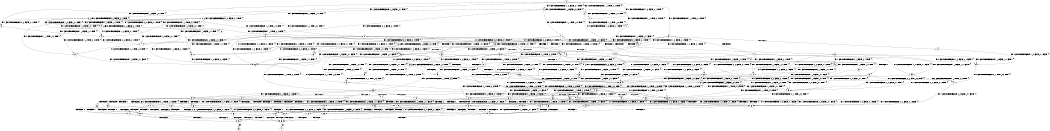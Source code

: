 digraph BCG {
size = "7, 10.5";
center = TRUE;
node [shape = circle];
0 [peripheries = 2];
0 -> 1 [label = "EX !0 !ATOMIC_EXCH_BRANCH (1, +0, FALSE, +0, 1, TRUE) !{}"];
0 -> 2 [label = "EX !2 !ATOMIC_EXCH_BRANCH (1, +1, TRUE, +0, 2, TRUE) !{}"];
0 -> 3 [label = "EX !1 !ATOMIC_EXCH_BRANCH (2, +0, FALSE, +0, 1, TRUE) !{}"];
0 -> 4 [label = "EX !0 !ATOMIC_EXCH_BRANCH (1, +0, FALSE, +0, 1, TRUE) !{}"];
0 -> 5 [label = "EX !2 !ATOMIC_EXCH_BRANCH (1, +1, TRUE, +0, 2, TRUE) !{}"];
0 -> 6 [label = "EX !1 !ATOMIC_EXCH_BRANCH (2, +0, FALSE, +0, 1, TRUE) !{}"];
1 -> 7 [label = "EX !2 !ATOMIC_EXCH_BRANCH (1, +1, TRUE, +0, 2, TRUE) !{}"];
2 -> 8 [label = "EX !0 !ATOMIC_EXCH_BRANCH (1, +0, FALSE, +0, 1, FALSE) !{}"];
3 -> 9 [label = "EX !0 !ATOMIC_EXCH_BRANCH (1, +0, FALSE, +0, 1, TRUE) !{}"];
4 -> 1 [label = "EX !0 !ATOMIC_EXCH_BRANCH (1, +0, FALSE, +0, 1, TRUE) !{}"];
4 -> 7 [label = "EX !2 !ATOMIC_EXCH_BRANCH (1, +1, TRUE, +0, 2, TRUE) !{}"];
4 -> 10 [label = "EX !1 !ATOMIC_EXCH_BRANCH (2, +0, FALSE, +0, 1, TRUE) !{}"];
4 -> 4 [label = "EX !0 !ATOMIC_EXCH_BRANCH (1, +0, FALSE, +0, 1, TRUE) !{}"];
4 -> 11 [label = "EX !2 !ATOMIC_EXCH_BRANCH (1, +1, TRUE, +0, 2, TRUE) !{}"];
4 -> 12 [label = "EX !1 !ATOMIC_EXCH_BRANCH (2, +0, FALSE, +0, 1, TRUE) !{}"];
5 -> 8 [label = "EX !0 !ATOMIC_EXCH_BRANCH (1, +0, FALSE, +0, 1, FALSE) !{}"];
5 -> 13 [label = "EX !1 !ATOMIC_EXCH_BRANCH (2, +0, FALSE, +0, 1, TRUE) !{}"];
5 -> 14 [label = "TERMINATE !2"];
5 -> 15 [label = "EX !0 !ATOMIC_EXCH_BRANCH (1, +0, FALSE, +0, 1, FALSE) !{}"];
5 -> 16 [label = "EX !1 !ATOMIC_EXCH_BRANCH (2, +0, FALSE, +0, 1, TRUE) !{}"];
5 -> 17 [label = "TERMINATE !2"];
6 -> 3 [label = "EX !1 !ATOMIC_EXCH_BRANCH (2, +0, FALSE, +0, 1, TRUE) !{}"];
6 -> 9 [label = "EX !0 !ATOMIC_EXCH_BRANCH (1, +0, FALSE, +0, 1, TRUE) !{}"];
6 -> 18 [label = "EX !2 !ATOMIC_EXCH_BRANCH (1, +1, TRUE, +0, 2, TRUE) !{}"];
6 -> 6 [label = "EX !1 !ATOMIC_EXCH_BRANCH (2, +0, FALSE, +0, 1, TRUE) !{}"];
6 -> 19 [label = "EX !0 !ATOMIC_EXCH_BRANCH (1, +0, FALSE, +0, 1, TRUE) !{}"];
6 -> 20 [label = "EX !2 !ATOMIC_EXCH_BRANCH (1, +1, TRUE, +0, 2, TRUE) !{}"];
7 -> 8 [label = "EX !0 !ATOMIC_EXCH_BRANCH (1, +0, FALSE, +0, 1, FALSE) !{}"];
8 -> 21 [label = "EX !0 !ATOMIC_EXCH_BRANCH (2, +1, TRUE, +0, 3, TRUE) !{}"];
9 -> 10 [label = "EX !1 !ATOMIC_EXCH_BRANCH (2, +0, FALSE, +0, 1, TRUE) !{}"];
10 -> 22 [label = "EX !2 !ATOMIC_EXCH_BRANCH (1, +1, TRUE, +0, 2, TRUE) !{}"];
11 -> 8 [label = "EX !0 !ATOMIC_EXCH_BRANCH (1, +0, FALSE, +0, 1, FALSE) !{}"];
11 -> 23 [label = "EX !1 !ATOMIC_EXCH_BRANCH (2, +0, FALSE, +0, 1, TRUE) !{}"];
11 -> 24 [label = "TERMINATE !2"];
11 -> 15 [label = "EX !0 !ATOMIC_EXCH_BRANCH (1, +0, FALSE, +0, 1, FALSE) !{}"];
11 -> 25 [label = "EX !1 !ATOMIC_EXCH_BRANCH (2, +0, FALSE, +0, 1, TRUE) !{}"];
11 -> 26 [label = "TERMINATE !2"];
12 -> 9 [label = "EX !0 !ATOMIC_EXCH_BRANCH (1, +0, FALSE, +0, 1, TRUE) !{}"];
12 -> 10 [label = "EX !1 !ATOMIC_EXCH_BRANCH (2, +0, FALSE, +0, 1, TRUE) !{}"];
12 -> 22 [label = "EX !2 !ATOMIC_EXCH_BRANCH (1, +1, TRUE, +0, 2, TRUE) !{}"];
12 -> 19 [label = "EX !0 !ATOMIC_EXCH_BRANCH (1, +0, FALSE, +0, 1, TRUE) !{}"];
12 -> 12 [label = "EX !1 !ATOMIC_EXCH_BRANCH (2, +0, FALSE, +0, 1, TRUE) !{}"];
12 -> 27 [label = "EX !2 !ATOMIC_EXCH_BRANCH (1, +1, TRUE, +0, 2, TRUE) !{}"];
13 -> 28 [label = "EX !0 !ATOMIC_EXCH_BRANCH (1, +0, FALSE, +0, 1, FALSE) !{}"];
14 -> 29 [label = "EX !0 !ATOMIC_EXCH_BRANCH (1, +0, FALSE, +0, 1, FALSE) !{}"];
15 -> 21 [label = "EX !0 !ATOMIC_EXCH_BRANCH (2, +1, TRUE, +0, 3, TRUE) !{}"];
15 -> 30 [label = "EX !1 !ATOMIC_EXCH_BRANCH (2, +0, FALSE, +0, 1, TRUE) !{}"];
15 -> 31 [label = "TERMINATE !2"];
15 -> 32 [label = "EX !0 !ATOMIC_EXCH_BRANCH (2, +1, TRUE, +0, 3, TRUE) !{}"];
15 -> 33 [label = "EX !1 !ATOMIC_EXCH_BRANCH (2, +0, FALSE, +0, 1, TRUE) !{}"];
15 -> 34 [label = "TERMINATE !2"];
16 -> 13 [label = "EX !1 !ATOMIC_EXCH_BRANCH (2, +0, FALSE, +0, 1, TRUE) !{}"];
16 -> 28 [label = "EX !0 !ATOMIC_EXCH_BRANCH (1, +0, FALSE, +0, 1, FALSE) !{}"];
16 -> 35 [label = "TERMINATE !2"];
16 -> 16 [label = "EX !1 !ATOMIC_EXCH_BRANCH (2, +0, FALSE, +0, 1, TRUE) !{}"];
16 -> 36 [label = "EX !0 !ATOMIC_EXCH_BRANCH (1, +0, FALSE, +0, 1, FALSE) !{}"];
16 -> 37 [label = "TERMINATE !2"];
17 -> 29 [label = "EX !0 !ATOMIC_EXCH_BRANCH (1, +0, FALSE, +0, 1, FALSE) !{}"];
17 -> 38 [label = "EX !1 !ATOMIC_EXCH_BRANCH (2, +0, FALSE, +0, 1, TRUE) !{}"];
17 -> 39 [label = "EX !0 !ATOMIC_EXCH_BRANCH (1, +0, FALSE, +0, 1, FALSE) !{}"];
17 -> 40 [label = "EX !1 !ATOMIC_EXCH_BRANCH (2, +0, FALSE, +0, 1, TRUE) !{}"];
18 -> 13 [label = "EX !1 !ATOMIC_EXCH_BRANCH (2, +0, FALSE, +0, 1, TRUE) !{}"];
19 -> 9 [label = "EX !0 !ATOMIC_EXCH_BRANCH (1, +0, FALSE, +0, 1, TRUE) !{}"];
19 -> 10 [label = "EX !1 !ATOMIC_EXCH_BRANCH (2, +0, FALSE, +0, 1, TRUE) !{}"];
19 -> 22 [label = "EX !2 !ATOMIC_EXCH_BRANCH (1, +1, TRUE, +0, 2, TRUE) !{}"];
19 -> 19 [label = "EX !0 !ATOMIC_EXCH_BRANCH (1, +0, FALSE, +0, 1, TRUE) !{}"];
19 -> 12 [label = "EX !1 !ATOMIC_EXCH_BRANCH (2, +0, FALSE, +0, 1, TRUE) !{}"];
19 -> 27 [label = "EX !2 !ATOMIC_EXCH_BRANCH (1, +1, TRUE, +0, 2, TRUE) !{}"];
20 -> 13 [label = "EX !1 !ATOMIC_EXCH_BRANCH (2, +0, FALSE, +0, 1, TRUE) !{}"];
20 -> 28 [label = "EX !0 !ATOMIC_EXCH_BRANCH (1, +0, FALSE, +0, 1, FALSE) !{}"];
20 -> 35 [label = "TERMINATE !2"];
20 -> 16 [label = "EX !1 !ATOMIC_EXCH_BRANCH (2, +0, FALSE, +0, 1, TRUE) !{}"];
20 -> 36 [label = "EX !0 !ATOMIC_EXCH_BRANCH (1, +0, FALSE, +0, 1, FALSE) !{}"];
20 -> 37 [label = "TERMINATE !2"];
21 -> 41 [label = "EX !1 !ATOMIC_EXCH_BRANCH (2, +0, FALSE, +0, 1, FALSE) !{}"];
22 -> 28 [label = "EX !0 !ATOMIC_EXCH_BRANCH (1, +0, FALSE, +0, 1, FALSE) !{}"];
23 -> 28 [label = "EX !0 !ATOMIC_EXCH_BRANCH (1, +0, FALSE, +0, 1, FALSE) !{}"];
24 -> 42 [label = "EX !1 !ATOMIC_EXCH_BRANCH (2, +0, FALSE, +0, 1, TRUE) !{}"];
25 -> 28 [label = "EX !0 !ATOMIC_EXCH_BRANCH (1, +0, FALSE, +0, 1, FALSE) !{}"];
25 -> 23 [label = "EX !1 !ATOMIC_EXCH_BRANCH (2, +0, FALSE, +0, 1, TRUE) !{}"];
25 -> 43 [label = "TERMINATE !2"];
25 -> 36 [label = "EX !0 !ATOMIC_EXCH_BRANCH (1, +0, FALSE, +0, 1, FALSE) !{}"];
25 -> 25 [label = "EX !1 !ATOMIC_EXCH_BRANCH (2, +0, FALSE, +0, 1, TRUE) !{}"];
25 -> 44 [label = "TERMINATE !2"];
26 -> 42 [label = "EX !1 !ATOMIC_EXCH_BRANCH (2, +0, FALSE, +0, 1, TRUE) !{}"];
26 -> 29 [label = "EX !0 !ATOMIC_EXCH_BRANCH (1, +0, FALSE, +0, 1, FALSE) !{}"];
26 -> 45 [label = "EX !1 !ATOMIC_EXCH_BRANCH (2, +0, FALSE, +0, 1, TRUE) !{}"];
26 -> 39 [label = "EX !0 !ATOMIC_EXCH_BRANCH (1, +0, FALSE, +0, 1, FALSE) !{}"];
27 -> 28 [label = "EX !0 !ATOMIC_EXCH_BRANCH (1, +0, FALSE, +0, 1, FALSE) !{}"];
27 -> 23 [label = "EX !1 !ATOMIC_EXCH_BRANCH (2, +0, FALSE, +0, 1, TRUE) !{}"];
27 -> 43 [label = "TERMINATE !2"];
27 -> 36 [label = "EX !0 !ATOMIC_EXCH_BRANCH (1, +0, FALSE, +0, 1, FALSE) !{}"];
27 -> 25 [label = "EX !1 !ATOMIC_EXCH_BRANCH (2, +0, FALSE, +0, 1, TRUE) !{}"];
27 -> 44 [label = "TERMINATE !2"];
28 -> 46 [label = "EX !0 !ATOMIC_EXCH_BRANCH (2, +1, TRUE, +0, 3, TRUE) !{}"];
29 -> 47 [label = "EX !0 !ATOMIC_EXCH_BRANCH (2, +1, TRUE, +0, 3, TRUE) !{}"];
30 -> 46 [label = "EX !0 !ATOMIC_EXCH_BRANCH (2, +1, TRUE, +0, 3, TRUE) !{}"];
31 -> 48 [label = "EX !1 !ATOMIC_EXCH_BRANCH (2, +0, FALSE, +0, 1, TRUE) !{}"];
32 -> 41 [label = "EX !1 !ATOMIC_EXCH_BRANCH (2, +0, FALSE, +0, 1, FALSE) !{}"];
32 -> 49 [label = "TERMINATE !0"];
32 -> 50 [label = "TERMINATE !2"];
32 -> 51 [label = "EX !1 !ATOMIC_EXCH_BRANCH (2, +0, FALSE, +0, 1, FALSE) !{}"];
32 -> 52 [label = "TERMINATE !0"];
32 -> 53 [label = "TERMINATE !2"];
33 -> 46 [label = "EX !0 !ATOMIC_EXCH_BRANCH (2, +1, TRUE, +0, 3, TRUE) !{}"];
33 -> 30 [label = "EX !1 !ATOMIC_EXCH_BRANCH (2, +0, FALSE, +0, 1, TRUE) !{}"];
33 -> 54 [label = "TERMINATE !2"];
33 -> 55 [label = "EX !0 !ATOMIC_EXCH_BRANCH (2, +1, TRUE, +0, 3, TRUE) !{}"];
33 -> 33 [label = "EX !1 !ATOMIC_EXCH_BRANCH (2, +0, FALSE, +0, 1, TRUE) !{}"];
33 -> 56 [label = "TERMINATE !2"];
34 -> 48 [label = "EX !1 !ATOMIC_EXCH_BRANCH (2, +0, FALSE, +0, 1, TRUE) !{}"];
34 -> 47 [label = "EX !0 !ATOMIC_EXCH_BRANCH (2, +1, TRUE, +0, 3, TRUE) !{}"];
34 -> 57 [label = "EX !1 !ATOMIC_EXCH_BRANCH (2, +0, FALSE, +0, 1, TRUE) !{}"];
34 -> 58 [label = "EX !0 !ATOMIC_EXCH_BRANCH (2, +1, TRUE, +0, 3, TRUE) !{}"];
35 -> 59 [label = "EX !0 !ATOMIC_EXCH_BRANCH (1, +0, FALSE, +0, 1, FALSE) !{}"];
36 -> 46 [label = "EX !0 !ATOMIC_EXCH_BRANCH (2, +1, TRUE, +0, 3, TRUE) !{}"];
36 -> 30 [label = "EX !1 !ATOMIC_EXCH_BRANCH (2, +0, FALSE, +0, 1, TRUE) !{}"];
36 -> 54 [label = "TERMINATE !2"];
36 -> 55 [label = "EX !0 !ATOMIC_EXCH_BRANCH (2, +1, TRUE, +0, 3, TRUE) !{}"];
36 -> 33 [label = "EX !1 !ATOMIC_EXCH_BRANCH (2, +0, FALSE, +0, 1, TRUE) !{}"];
36 -> 56 [label = "TERMINATE !2"];
37 -> 59 [label = "EX !0 !ATOMIC_EXCH_BRANCH (1, +0, FALSE, +0, 1, FALSE) !{}"];
37 -> 38 [label = "EX !1 !ATOMIC_EXCH_BRANCH (2, +0, FALSE, +0, 1, TRUE) !{}"];
37 -> 60 [label = "EX !0 !ATOMIC_EXCH_BRANCH (1, +0, FALSE, +0, 1, FALSE) !{}"];
37 -> 40 [label = "EX !1 !ATOMIC_EXCH_BRANCH (2, +0, FALSE, +0, 1, TRUE) !{}"];
38 -> 59 [label = "EX !0 !ATOMIC_EXCH_BRANCH (1, +0, FALSE, +0, 1, FALSE) !{}"];
39 -> 47 [label = "EX !0 !ATOMIC_EXCH_BRANCH (2, +1, TRUE, +0, 3, TRUE) !{}"];
39 -> 48 [label = "EX !1 !ATOMIC_EXCH_BRANCH (2, +0, FALSE, +0, 1, TRUE) !{}"];
39 -> 58 [label = "EX !0 !ATOMIC_EXCH_BRANCH (2, +1, TRUE, +0, 3, TRUE) !{}"];
39 -> 57 [label = "EX !1 !ATOMIC_EXCH_BRANCH (2, +0, FALSE, +0, 1, TRUE) !{}"];
40 -> 38 [label = "EX !1 !ATOMIC_EXCH_BRANCH (2, +0, FALSE, +0, 1, TRUE) !{}"];
40 -> 59 [label = "EX !0 !ATOMIC_EXCH_BRANCH (1, +0, FALSE, +0, 1, FALSE) !{}"];
40 -> 40 [label = "EX !1 !ATOMIC_EXCH_BRANCH (2, +0, FALSE, +0, 1, TRUE) !{}"];
40 -> 60 [label = "EX !0 !ATOMIC_EXCH_BRANCH (1, +0, FALSE, +0, 1, FALSE) !{}"];
41 -> 61 [label = "TERMINATE !0"];
42 -> 59 [label = "EX !0 !ATOMIC_EXCH_BRANCH (1, +0, FALSE, +0, 1, FALSE) !{}"];
43 -> 59 [label = "EX !0 !ATOMIC_EXCH_BRANCH (1, +0, FALSE, +0, 1, FALSE) !{}"];
44 -> 59 [label = "EX !0 !ATOMIC_EXCH_BRANCH (1, +0, FALSE, +0, 1, FALSE) !{}"];
44 -> 42 [label = "EX !1 !ATOMIC_EXCH_BRANCH (2, +0, FALSE, +0, 1, TRUE) !{}"];
44 -> 60 [label = "EX !0 !ATOMIC_EXCH_BRANCH (1, +0, FALSE, +0, 1, FALSE) !{}"];
44 -> 45 [label = "EX !1 !ATOMIC_EXCH_BRANCH (2, +0, FALSE, +0, 1, TRUE) !{}"];
45 -> 59 [label = "EX !0 !ATOMIC_EXCH_BRANCH (1, +0, FALSE, +0, 1, FALSE) !{}"];
45 -> 42 [label = "EX !1 !ATOMIC_EXCH_BRANCH (2, +0, FALSE, +0, 1, TRUE) !{}"];
45 -> 60 [label = "EX !0 !ATOMIC_EXCH_BRANCH (1, +0, FALSE, +0, 1, FALSE) !{}"];
45 -> 45 [label = "EX !1 !ATOMIC_EXCH_BRANCH (2, +0, FALSE, +0, 1, TRUE) !{}"];
46 -> 41 [label = "EX !1 !ATOMIC_EXCH_BRANCH (2, +0, FALSE, +0, 1, FALSE) !{}"];
47 -> 62 [label = "EX !1 !ATOMIC_EXCH_BRANCH (2, +0, FALSE, +0, 1, FALSE) !{}"];
48 -> 63 [label = "EX !0 !ATOMIC_EXCH_BRANCH (2, +1, TRUE, +0, 3, TRUE) !{}"];
49 -> 64 [label = "EX !1 !ATOMIC_EXCH_BRANCH (2, +0, FALSE, +0, 1, FALSE) !{}"];
50 -> 62 [label = "EX !1 !ATOMIC_EXCH_BRANCH (2, +0, FALSE, +0, 1, FALSE) !{}"];
51 -> 61 [label = "TERMINATE !0"];
51 -> 65 [label = "TERMINATE !2"];
51 -> 66 [label = "TERMINATE !1"];
51 -> 67 [label = "TERMINATE !0"];
51 -> 68 [label = "TERMINATE !2"];
51 -> 69 [label = "TERMINATE !1"];
52 -> 64 [label = "EX !1 !ATOMIC_EXCH_BRANCH (2, +0, FALSE, +0, 1, FALSE) !{}"];
52 -> 70 [label = "TERMINATE !2"];
52 -> 71 [label = "EX !1 !ATOMIC_EXCH_BRANCH (2, +0, FALSE, +0, 1, FALSE) !{}"];
52 -> 72 [label = "TERMINATE !2"];
53 -> 62 [label = "EX !1 !ATOMIC_EXCH_BRANCH (2, +0, FALSE, +0, 1, FALSE) !{}"];
53 -> 70 [label = "TERMINATE !0"];
53 -> 73 [label = "EX !1 !ATOMIC_EXCH_BRANCH (2, +0, FALSE, +0, 1, FALSE) !{}"];
53 -> 72 [label = "TERMINATE !0"];
54 -> 63 [label = "EX !0 !ATOMIC_EXCH_BRANCH (2, +1, TRUE, +0, 3, TRUE) !{}"];
55 -> 41 [label = "EX !1 !ATOMIC_EXCH_BRANCH (2, +0, FALSE, +0, 1, FALSE) !{}"];
55 -> 74 [label = "TERMINATE !0"];
55 -> 75 [label = "TERMINATE !2"];
55 -> 51 [label = "EX !1 !ATOMIC_EXCH_BRANCH (2, +0, FALSE, +0, 1, FALSE) !{}"];
55 -> 76 [label = "TERMINATE !0"];
55 -> 77 [label = "TERMINATE !2"];
56 -> 63 [label = "EX !0 !ATOMIC_EXCH_BRANCH (2, +1, TRUE, +0, 3, TRUE) !{}"];
56 -> 48 [label = "EX !1 !ATOMIC_EXCH_BRANCH (2, +0, FALSE, +0, 1, TRUE) !{}"];
56 -> 78 [label = "EX !0 !ATOMIC_EXCH_BRANCH (2, +1, TRUE, +0, 3, TRUE) !{}"];
56 -> 57 [label = "EX !1 !ATOMIC_EXCH_BRANCH (2, +0, FALSE, +0, 1, TRUE) !{}"];
57 -> 63 [label = "EX !0 !ATOMIC_EXCH_BRANCH (2, +1, TRUE, +0, 3, TRUE) !{}"];
57 -> 48 [label = "EX !1 !ATOMIC_EXCH_BRANCH (2, +0, FALSE, +0, 1, TRUE) !{}"];
57 -> 78 [label = "EX !0 !ATOMIC_EXCH_BRANCH (2, +1, TRUE, +0, 3, TRUE) !{}"];
57 -> 57 [label = "EX !1 !ATOMIC_EXCH_BRANCH (2, +0, FALSE, +0, 1, TRUE) !{}"];
58 -> 62 [label = "EX !1 !ATOMIC_EXCH_BRANCH (2, +0, FALSE, +0, 1, FALSE) !{}"];
58 -> 70 [label = "TERMINATE !0"];
58 -> 73 [label = "EX !1 !ATOMIC_EXCH_BRANCH (2, +0, FALSE, +0, 1, FALSE) !{}"];
58 -> 72 [label = "TERMINATE !0"];
59 -> 63 [label = "EX !0 !ATOMIC_EXCH_BRANCH (2, +1, TRUE, +0, 3, TRUE) !{}"];
60 -> 63 [label = "EX !0 !ATOMIC_EXCH_BRANCH (2, +1, TRUE, +0, 3, TRUE) !{}"];
60 -> 48 [label = "EX !1 !ATOMIC_EXCH_BRANCH (2, +0, FALSE, +0, 1, TRUE) !{}"];
60 -> 78 [label = "EX !0 !ATOMIC_EXCH_BRANCH (2, +1, TRUE, +0, 3, TRUE) !{}"];
60 -> 57 [label = "EX !1 !ATOMIC_EXCH_BRANCH (2, +0, FALSE, +0, 1, TRUE) !{}"];
61 -> 79 [label = "TERMINATE !2"];
62 -> 79 [label = "TERMINATE !0"];
63 -> 62 [label = "EX !1 !ATOMIC_EXCH_BRANCH (2, +0, FALSE, +0, 1, FALSE) !{}"];
64 -> 79 [label = "TERMINATE !2"];
65 -> 79 [label = "TERMINATE !0"];
66 -> 80 [label = "TERMINATE !0"];
67 -> 79 [label = "TERMINATE !2"];
67 -> 80 [label = "TERMINATE !1"];
67 -> 81 [label = "TERMINATE !2"];
67 -> 82 [label = "TERMINATE !1"];
68 -> 79 [label = "TERMINATE !0"];
68 -> 83 [label = "TERMINATE !1"];
68 -> 81 [label = "TERMINATE !0"];
68 -> 84 [label = "TERMINATE !1"];
69 -> 80 [label = "TERMINATE !0"];
69 -> 83 [label = "TERMINATE !2"];
69 -> 82 [label = "TERMINATE !0"];
69 -> 84 [label = "TERMINATE !2"];
70 -> 85 [label = "EX !1 !ATOMIC_EXCH_BRANCH (2, +0, FALSE, +0, 1, FALSE) !{}"];
71 -> 79 [label = "TERMINATE !2"];
71 -> 80 [label = "TERMINATE !1"];
71 -> 81 [label = "TERMINATE !2"];
71 -> 82 [label = "TERMINATE !1"];
72 -> 85 [label = "EX !1 !ATOMIC_EXCH_BRANCH (2, +0, FALSE, +0, 1, FALSE) !{}"];
72 -> 86 [label = "EX !1 !ATOMIC_EXCH_BRANCH (2, +0, FALSE, +0, 1, FALSE) !{}"];
73 -> 79 [label = "TERMINATE !0"];
73 -> 83 [label = "TERMINATE !1"];
73 -> 81 [label = "TERMINATE !0"];
73 -> 84 [label = "TERMINATE !1"];
74 -> 87 [label = "TERMINATE !2"];
75 -> 87 [label = "TERMINATE !0"];
76 -> 87 [label = "TERMINATE !2"];
76 -> 64 [label = "EX !1 !ATOMIC_EXCH_BRANCH (2, +0, FALSE, +0, 1, FALSE) !{}"];
76 -> 88 [label = "TERMINATE !2"];
76 -> 71 [label = "EX !1 !ATOMIC_EXCH_BRANCH (2, +0, FALSE, +0, 1, FALSE) !{}"];
77 -> 87 [label = "TERMINATE !0"];
77 -> 62 [label = "EX !1 !ATOMIC_EXCH_BRANCH (2, +0, FALSE, +0, 1, FALSE) !{}"];
77 -> 88 [label = "TERMINATE !0"];
77 -> 73 [label = "EX !1 !ATOMIC_EXCH_BRANCH (2, +0, FALSE, +0, 1, FALSE) !{}"];
78 -> 62 [label = "EX !1 !ATOMIC_EXCH_BRANCH (2, +0, FALSE, +0, 1, FALSE) !{}"];
78 -> 87 [label = "TERMINATE !0"];
78 -> 73 [label = "EX !1 !ATOMIC_EXCH_BRANCH (2, +0, FALSE, +0, 1, FALSE) !{}"];
78 -> 88 [label = "TERMINATE !0"];
79 -> 89 [label = "TERMINATE !1"];
80 -> 89 [label = "TERMINATE !2"];
81 -> 89 [label = "TERMINATE !1"];
81 -> 90 [label = "TERMINATE !1"];
82 -> 89 [label = "TERMINATE !2"];
82 -> 90 [label = "TERMINATE !2"];
83 -> 89 [label = "TERMINATE !0"];
84 -> 89 [label = "TERMINATE !0"];
84 -> 90 [label = "TERMINATE !0"];
85 -> 89 [label = "TERMINATE !1"];
86 -> 89 [label = "TERMINATE !1"];
86 -> 90 [label = "TERMINATE !1"];
87 -> 85 [label = "EX !1 !ATOMIC_EXCH_BRANCH (2, +0, FALSE, +0, 1, FALSE) !{}"];
88 -> 85 [label = "EX !1 !ATOMIC_EXCH_BRANCH (2, +0, FALSE, +0, 1, FALSE) !{}"];
88 -> 86 [label = "EX !1 !ATOMIC_EXCH_BRANCH (2, +0, FALSE, +0, 1, FALSE) !{}"];
89 -> 91 [label = "exit"];
90 -> 92 [label = "exit"];
}
